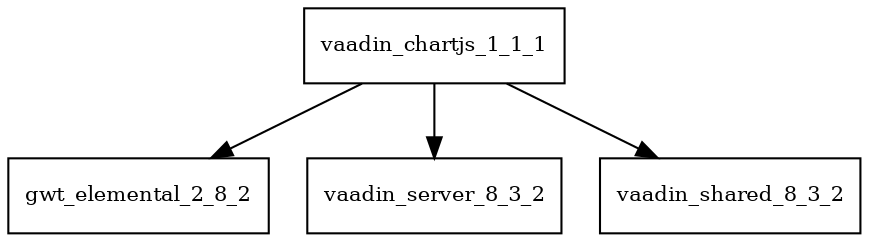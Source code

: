 digraph vaadin_chartjs_1_1_1_dependencies {
  node [shape = box, fontsize=10.0];
  vaadin_chartjs_1_1_1 -> gwt_elemental_2_8_2;
  vaadin_chartjs_1_1_1 -> vaadin_server_8_3_2;
  vaadin_chartjs_1_1_1 -> vaadin_shared_8_3_2;
}
